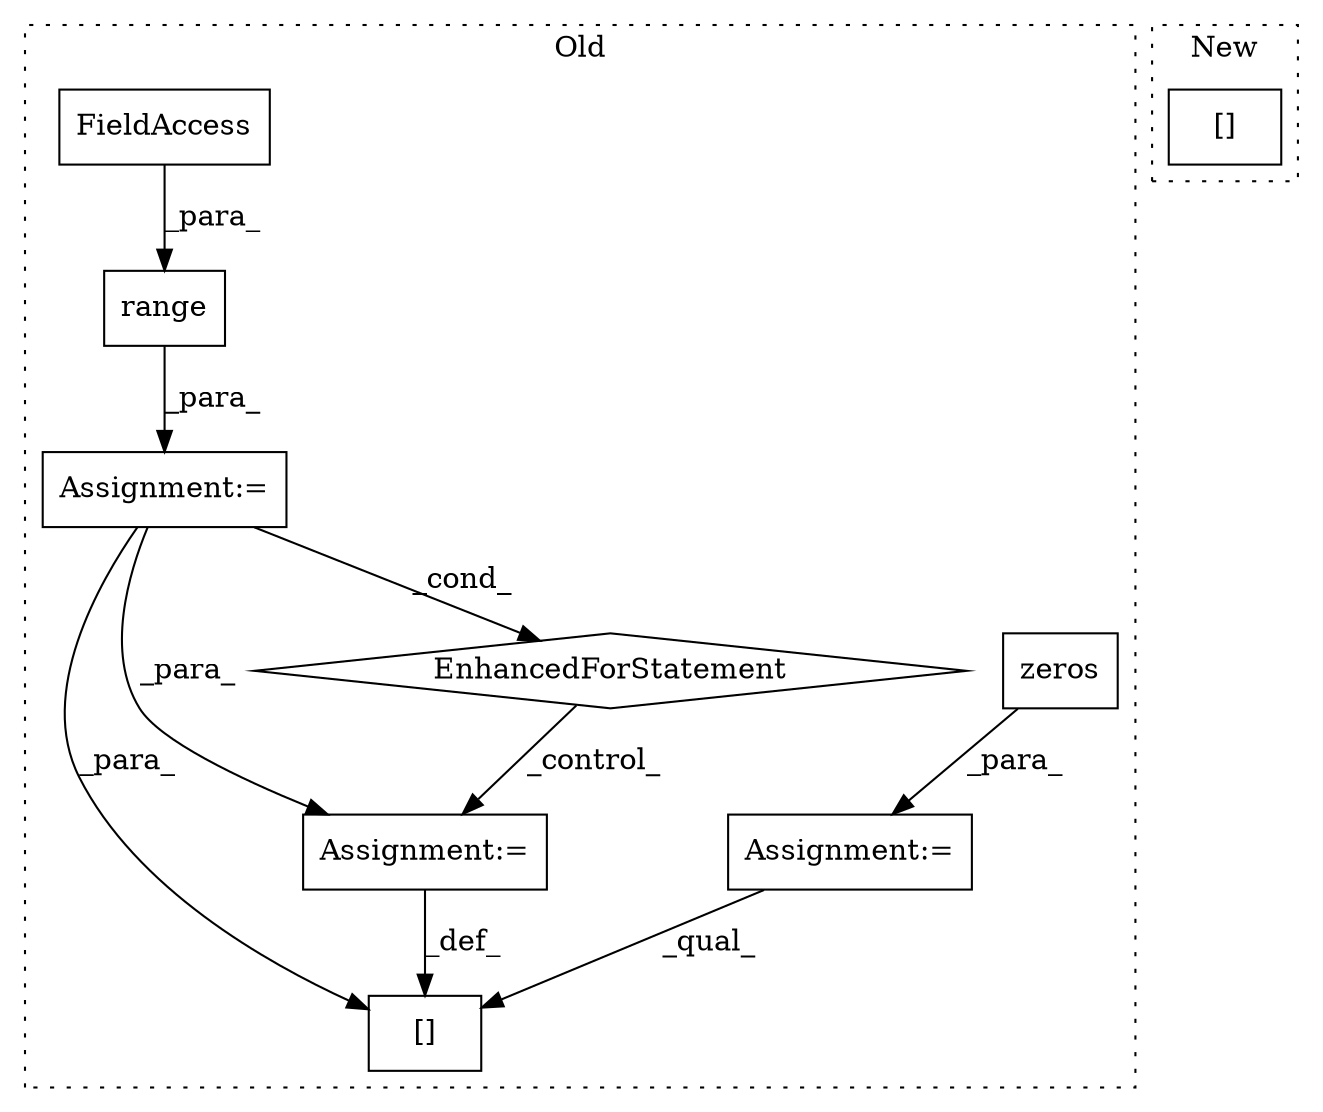digraph G {
subgraph cluster0 {
1 [label="zeros" a="32" s="467,480" l="6,1" shape="box"];
3 [label="Assignment:=" a="7" s="460" l="1" shape="box"];
4 [label="[]" a="2" s="624,627" l="2,1" shape="box"];
5 [label="Assignment:=" a="7" s="628" l="1" shape="box"];
6 [label="EnhancedForStatement" a="70" s="487,562" l="53,2" shape="diamond"];
7 [label="Assignment:=" a="7" s="487,562" l="53,2" shape="box"];
8 [label="range" a="32" s="548,561" l="6,1" shape="box"];
9 [label="FieldAccess" a="22" s="554" l="7" shape="box"];
label = "Old";
style="dotted";
}
subgraph cluster1 {
2 [label="[]" a="2" s="497,500" l="2,1" shape="box"];
label = "New";
style="dotted";
}
1 -> 3 [label="_para_"];
3 -> 4 [label="_qual_"];
5 -> 4 [label="_def_"];
6 -> 5 [label="_control_"];
7 -> 5 [label="_para_"];
7 -> 6 [label="_cond_"];
7 -> 4 [label="_para_"];
8 -> 7 [label="_para_"];
9 -> 8 [label="_para_"];
}